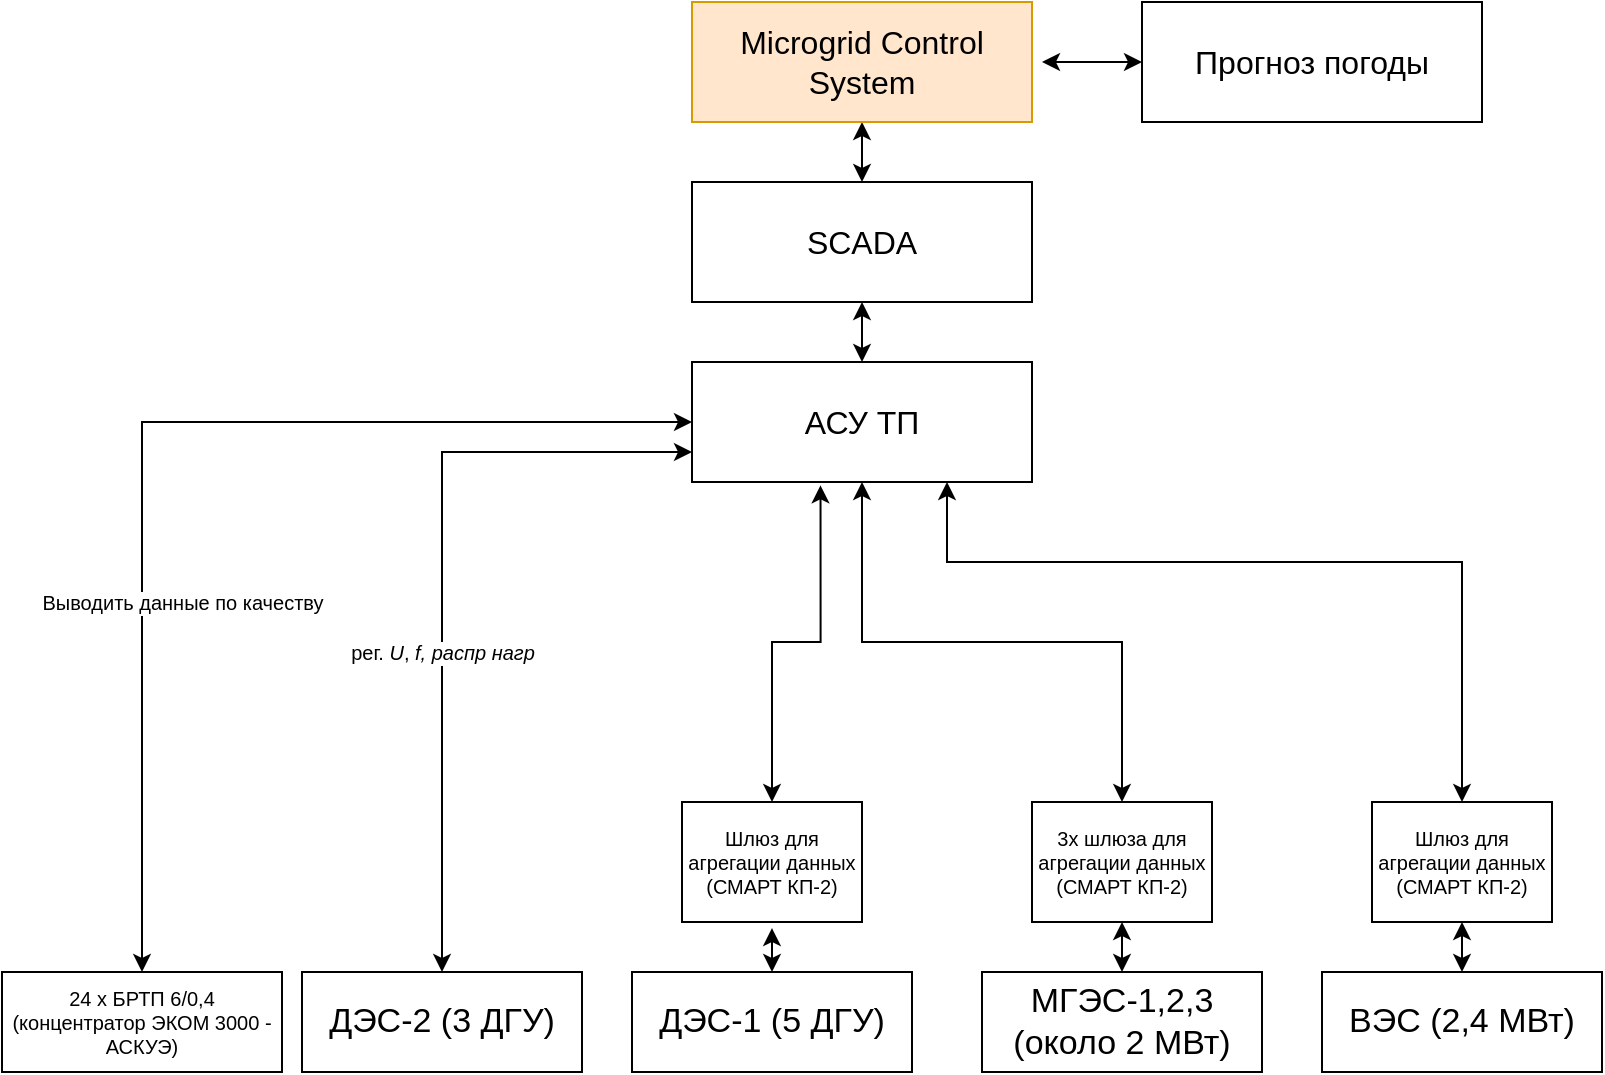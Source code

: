 <mxfile version="20.4.0" type="github">
  <diagram id="larL_kCCIwDzY-j3gKDl" name="Page-1">
    <mxGraphModel dx="1752" dy="873" grid="1" gridSize="10" guides="1" tooltips="1" connect="1" arrows="1" fold="1" page="1" pageScale="1" pageWidth="827" pageHeight="1169" math="0" shadow="0">
      <root>
        <mxCell id="0" />
        <mxCell id="1" parent="0" />
        <mxCell id="IwGqyNI7NNDfl2Wb9tJW-7" style="edgeStyle=orthogonalEdgeStyle;rounded=0;orthogonalLoop=1;jettySize=auto;html=1;entryX=0.5;entryY=0;entryDx=0;entryDy=0;fontSize=16;exitX=0;exitY=0.75;exitDx=0;exitDy=0;startArrow=classic;startFill=1;" parent="1" source="IwGqyNI7NNDfl2Wb9tJW-1" target="IwGqyNI7NNDfl2Wb9tJW-3" edge="1">
          <mxGeometry relative="1" as="geometry" />
        </mxCell>
        <mxCell id="IwGqyNI7NNDfl2Wb9tJW-25" value="рег. &lt;i&gt;U&lt;/i&gt;, &lt;i&gt;f, распр нагр&lt;/i&gt;" style="edgeLabel;html=1;align=center;verticalAlign=middle;resizable=0;points=[];fontSize=10;" parent="IwGqyNI7NNDfl2Wb9tJW-7" vertex="1" connectable="0">
          <mxGeometry x="0.166" relative="1" as="geometry">
            <mxPoint as="offset" />
          </mxGeometry>
        </mxCell>
        <mxCell id="IwGqyNI7NNDfl2Wb9tJW-8" style="edgeStyle=orthogonalEdgeStyle;rounded=0;orthogonalLoop=1;jettySize=auto;html=1;entryX=0.5;entryY=0;entryDx=0;entryDy=0;fontSize=16;startArrow=classic;startFill=1;" parent="1" source="LqsyfWFQ8umfodfU_0WD-3" target="IwGqyNI7NNDfl2Wb9tJW-5" edge="1">
          <mxGeometry relative="1" as="geometry" />
        </mxCell>
        <mxCell id="IwGqyNI7NNDfl2Wb9tJW-9" style="edgeStyle=orthogonalEdgeStyle;rounded=0;orthogonalLoop=1;jettySize=auto;html=1;entryX=0.5;entryY=0;entryDx=0;entryDy=0;fontSize=16;exitX=0.5;exitY=1;exitDx=0;exitDy=0;startArrow=classic;startFill=1;" parent="1" source="LqsyfWFQ8umfodfU_0WD-10" target="IwGqyNI7NNDfl2Wb9tJW-6" edge="1">
          <mxGeometry relative="1" as="geometry" />
        </mxCell>
        <mxCell id="IwGqyNI7NNDfl2Wb9tJW-1" value="АСУ ТП" style="rounded=0;whiteSpace=wrap;html=1;fontSize=16;" parent="1" vertex="1">
          <mxGeometry x="145" y="230" width="170" height="60" as="geometry" />
        </mxCell>
        <mxCell id="IwGqyNI7NNDfl2Wb9tJW-3" value="&lt;font style=&quot;font-size: 17px;&quot;&gt;ДЭС-2 (3 ДГУ)&lt;br&gt;&lt;/font&gt;" style="rounded=0;whiteSpace=wrap;html=1;" parent="1" vertex="1">
          <mxGeometry x="-50" y="535" width="140" height="50" as="geometry" />
        </mxCell>
        <mxCell id="IwGqyNI7NNDfl2Wb9tJW-5" value="&lt;font style=&quot;font-size: 17px;&quot;&gt;МГЭС-1,2,3 (около 2 МВт)&lt;/font&gt;" style="rounded=0;whiteSpace=wrap;html=1;" parent="1" vertex="1">
          <mxGeometry x="290" y="535" width="140" height="50" as="geometry" />
        </mxCell>
        <mxCell id="IwGqyNI7NNDfl2Wb9tJW-6" value="&lt;font style=&quot;font-size: 17px;&quot;&gt;ВЭС (2,4 МВт)&lt;/font&gt;" style="rounded=0;whiteSpace=wrap;html=1;" parent="1" vertex="1">
          <mxGeometry x="460" y="535" width="140" height="50" as="geometry" />
        </mxCell>
        <mxCell id="IwGqyNI7NNDfl2Wb9tJW-16" style="edgeStyle=orthogonalEdgeStyle;rounded=0;orthogonalLoop=1;jettySize=auto;html=1;entryX=0.5;entryY=0;entryDx=0;entryDy=0;fontSize=10;startArrow=classic;startFill=1;exitX=0.5;exitY=1;exitDx=0;exitDy=0;" parent="1" source="IwGqyNI7NNDfl2Wb9tJW-23" target="IwGqyNI7NNDfl2Wb9tJW-1" edge="1">
          <mxGeometry relative="1" as="geometry" />
        </mxCell>
        <mxCell id="IwGqyNI7NNDfl2Wb9tJW-24" style="edgeStyle=orthogonalEdgeStyle;rounded=0;orthogonalLoop=1;jettySize=auto;html=1;entryX=0.5;entryY=0;entryDx=0;entryDy=0;fontSize=10;startArrow=classic;startFill=1;" parent="1" source="IwGqyNI7NNDfl2Wb9tJW-12" target="IwGqyNI7NNDfl2Wb9tJW-23" edge="1">
          <mxGeometry relative="1" as="geometry" />
        </mxCell>
        <mxCell id="IwGqyNI7NNDfl2Wb9tJW-12" value="Microgrid Control System" style="rounded=0;whiteSpace=wrap;html=1;fontSize=16;fillColor=#ffe6cc;strokeColor=#d79b00;" parent="1" vertex="1">
          <mxGeometry x="145" y="50" width="170" height="60" as="geometry" />
        </mxCell>
        <mxCell id="IwGqyNI7NNDfl2Wb9tJW-21" style="edgeStyle=orthogonalEdgeStyle;rounded=0;orthogonalLoop=1;jettySize=auto;html=1;entryX=0;entryY=0.5;entryDx=0;entryDy=0;fontSize=10;startArrow=classic;startFill=1;exitX=0.5;exitY=0;exitDx=0;exitDy=0;" parent="1" source="IwGqyNI7NNDfl2Wb9tJW-13" target="IwGqyNI7NNDfl2Wb9tJW-1" edge="1">
          <mxGeometry relative="1" as="geometry" />
        </mxCell>
        <mxCell id="IwGqyNI7NNDfl2Wb9tJW-26" value="Выводить данные по качеству" style="edgeLabel;html=1;align=center;verticalAlign=middle;resizable=0;points=[];fontSize=10;" parent="IwGqyNI7NNDfl2Wb9tJW-21" vertex="1" connectable="0">
          <mxGeometry x="-0.325" relative="1" as="geometry">
            <mxPoint x="20" as="offset" />
          </mxGeometry>
        </mxCell>
        <mxCell id="IwGqyNI7NNDfl2Wb9tJW-13" value="&lt;span style=&quot;font-size: 10px;&quot;&gt;24 x БРТП 6/0,4 (концентратор ЭКОМ 3000 - АСКУЭ)&lt;/span&gt;" style="rounded=0;whiteSpace=wrap;html=1;fontSize=10;" parent="1" vertex="1">
          <mxGeometry x="-200" y="535" width="140" height="50" as="geometry" />
        </mxCell>
        <mxCell id="IwGqyNI7NNDfl2Wb9tJW-23" value="SCADA" style="rounded=0;whiteSpace=wrap;html=1;fontSize=16;" parent="1" vertex="1">
          <mxGeometry x="145" y="140" width="170" height="60" as="geometry" />
        </mxCell>
        <mxCell id="LqsyfWFQ8umfodfU_0WD-2" style="edgeStyle=orthogonalEdgeStyle;rounded=0;orthogonalLoop=1;jettySize=auto;html=1;startArrow=classic;startFill=1;" edge="1" parent="1" source="LqsyfWFQ8umfodfU_0WD-1">
          <mxGeometry relative="1" as="geometry">
            <mxPoint x="320" y="80.0" as="targetPoint" />
          </mxGeometry>
        </mxCell>
        <mxCell id="LqsyfWFQ8umfodfU_0WD-1" value="Прогноз погоды" style="rounded=0;whiteSpace=wrap;html=1;fontSize=16;" vertex="1" parent="1">
          <mxGeometry x="370" y="50" width="170" height="60" as="geometry" />
        </mxCell>
        <mxCell id="LqsyfWFQ8umfodfU_0WD-7" style="edgeStyle=orthogonalEdgeStyle;rounded=0;orthogonalLoop=1;jettySize=auto;html=1;entryX=0.5;entryY=1.051;entryDx=0;entryDy=0;entryPerimeter=0;fontSize=10;startArrow=classic;startFill=1;" edge="1" parent="1" source="LqsyfWFQ8umfodfU_0WD-4" target="LqsyfWFQ8umfodfU_0WD-6">
          <mxGeometry relative="1" as="geometry" />
        </mxCell>
        <mxCell id="LqsyfWFQ8umfodfU_0WD-4" value="&lt;font style=&quot;font-size: 17px;&quot;&gt;ДЭС-1 (5 ДГУ)&lt;br&gt;&lt;/font&gt;" style="rounded=0;whiteSpace=wrap;html=1;" vertex="1" parent="1">
          <mxGeometry x="115" y="535" width="140" height="50" as="geometry" />
        </mxCell>
        <mxCell id="LqsyfWFQ8umfodfU_0WD-3" value="&lt;font style=&quot;font-size: 10px;&quot;&gt;3x шлюза для агрегации данных (СМАРТ КП-2)&lt;/font&gt;" style="rounded=0;whiteSpace=wrap;html=1;fontSize=10;" vertex="1" parent="1">
          <mxGeometry x="315" y="450" width="90" height="60" as="geometry" />
        </mxCell>
        <mxCell id="LqsyfWFQ8umfodfU_0WD-5" value="" style="edgeStyle=orthogonalEdgeStyle;rounded=0;orthogonalLoop=1;jettySize=auto;html=1;entryX=0.5;entryY=0;entryDx=0;entryDy=0;fontSize=16;endArrow=classic;startArrow=classic;startFill=1;endFill=1;" edge="1" parent="1" source="IwGqyNI7NNDfl2Wb9tJW-1" target="LqsyfWFQ8umfodfU_0WD-3">
          <mxGeometry relative="1" as="geometry">
            <mxPoint x="230.0" y="290" as="sourcePoint" />
            <mxPoint x="360" y="535" as="targetPoint" />
          </mxGeometry>
        </mxCell>
        <mxCell id="LqsyfWFQ8umfodfU_0WD-8" style="edgeStyle=orthogonalEdgeStyle;rounded=0;orthogonalLoop=1;jettySize=auto;html=1;fontSize=10;startArrow=classic;startFill=1;entryX=0.378;entryY=1.028;entryDx=0;entryDy=0;entryPerimeter=0;" edge="1" parent="1" source="LqsyfWFQ8umfodfU_0WD-6" target="IwGqyNI7NNDfl2Wb9tJW-1">
          <mxGeometry relative="1" as="geometry" />
        </mxCell>
        <mxCell id="LqsyfWFQ8umfodfU_0WD-6" value="&lt;font style=&quot;font-size: 10px;&quot;&gt;Шлюз для агрегации данных (СМАРТ КП-2)&lt;/font&gt;" style="rounded=0;whiteSpace=wrap;html=1;fontSize=10;" vertex="1" parent="1">
          <mxGeometry x="140" y="450" width="90" height="60" as="geometry" />
        </mxCell>
        <mxCell id="LqsyfWFQ8umfodfU_0WD-10" value="&lt;font style=&quot;font-size: 10px;&quot;&gt;Шлюз для агрегации данных (СМАРТ КП-2)&lt;/font&gt;" style="rounded=0;whiteSpace=wrap;html=1;fontSize=10;" vertex="1" parent="1">
          <mxGeometry x="485" y="450" width="90" height="60" as="geometry" />
        </mxCell>
        <mxCell id="LqsyfWFQ8umfodfU_0WD-11" value="" style="edgeStyle=orthogonalEdgeStyle;rounded=0;orthogonalLoop=1;jettySize=auto;html=1;entryX=0.5;entryY=0;entryDx=0;entryDy=0;fontSize=16;exitX=0.75;exitY=1;exitDx=0;exitDy=0;endArrow=classic;startArrow=classic;startFill=1;endFill=1;" edge="1" parent="1" source="IwGqyNI7NNDfl2Wb9tJW-1" target="LqsyfWFQ8umfodfU_0WD-10">
          <mxGeometry relative="1" as="geometry">
            <mxPoint x="315" y="275" as="sourcePoint" />
            <mxPoint x="530" y="535" as="targetPoint" />
            <Array as="points">
              <mxPoint x="272" y="330" />
              <mxPoint x="530" y="330" />
            </Array>
          </mxGeometry>
        </mxCell>
      </root>
    </mxGraphModel>
  </diagram>
</mxfile>
